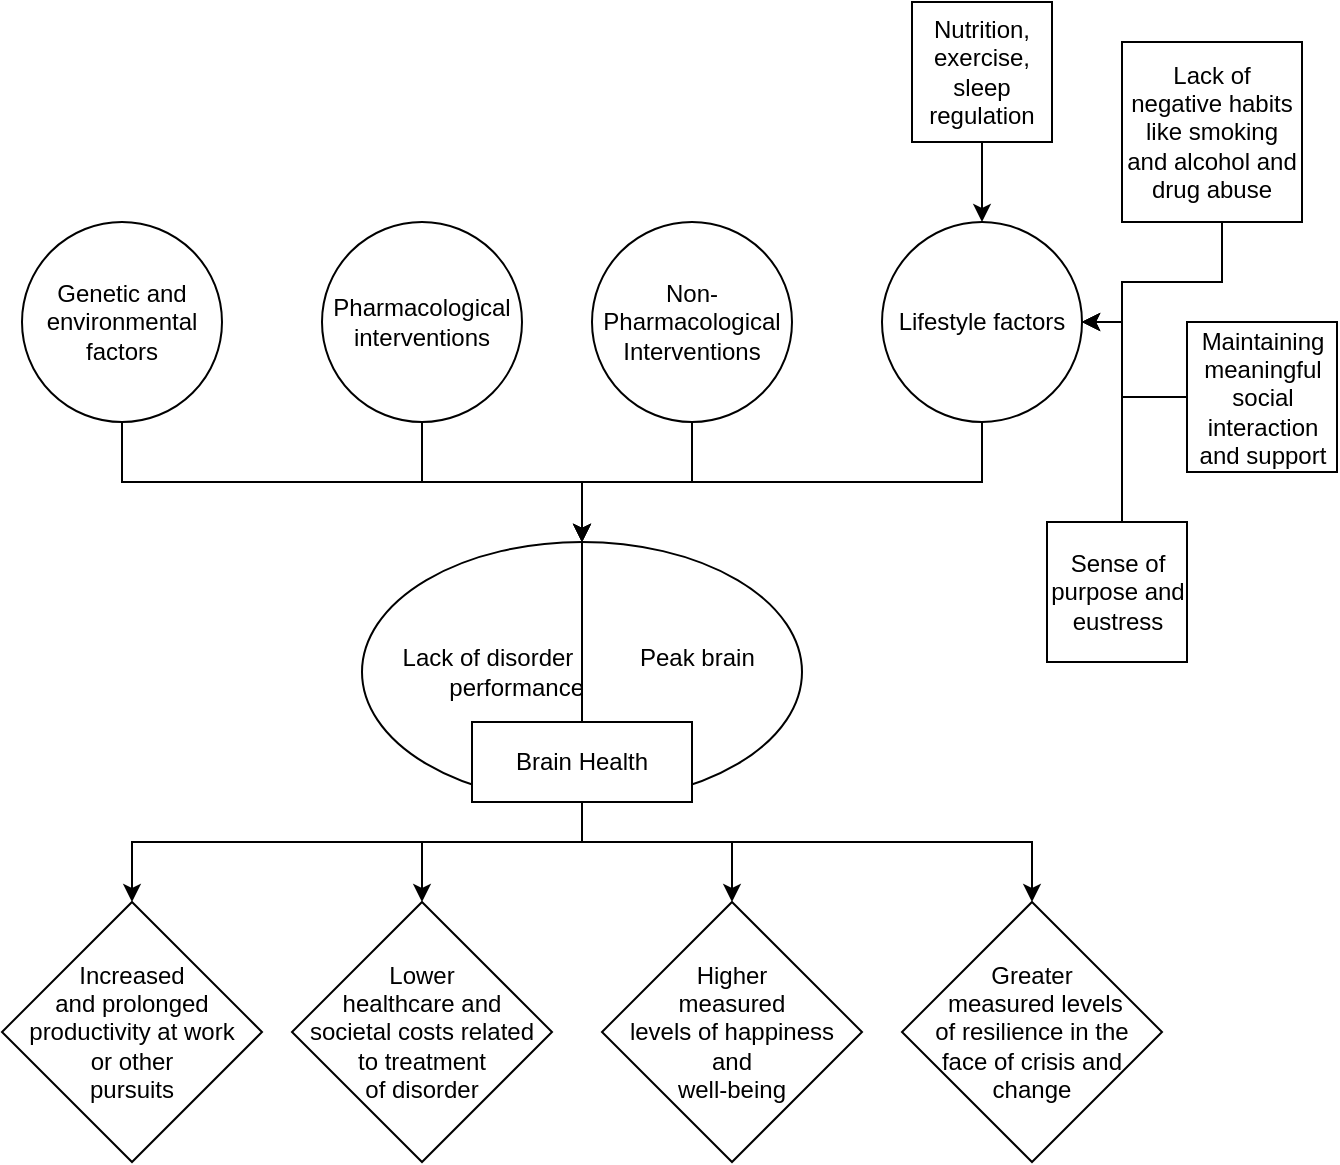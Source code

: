 <mxfile version="20.8.16" type="github">
  <diagram name="Page-1" id="icjVqxEl6QE1_D_8Zwpy">
    <mxGraphModel dx="954" dy="1716" grid="1" gridSize="10" guides="1" tooltips="1" connect="1" arrows="1" fold="1" page="1" pageScale="1" pageWidth="850" pageHeight="1100" math="0" shadow="0">
      <root>
        <mxCell id="0" />
        <mxCell id="1" parent="0" />
        <mxCell id="mWjNH0HdIJz2-ww5PxK--1" value="&lt;div style=&quot;text-align: left;&quot;&gt;&lt;span style=&quot;background-color: initial;&quot;&gt;Lack of disorder&amp;nbsp; &amp;nbsp; &amp;nbsp; &amp;nbsp; &amp;nbsp; &lt;/span&gt;&lt;span style=&quot;background-color: initial;&quot;&gt;Peak b&lt;/span&gt;&lt;span style=&quot;background-color: initial;&quot;&gt;rain&amp;nbsp;&lt;/span&gt;&lt;/div&gt;&lt;div style=&quot;text-align: left;&quot;&gt;&lt;span style=&quot;background-color: initial;&quot;&gt;&lt;span style=&quot;white-space: pre;&quot;&gt; &lt;/span&gt;&lt;span style=&quot;white-space: pre;&quot;&gt; &lt;/span&gt;&lt;span style=&quot;white-space: pre;&quot;&gt; &lt;/span&gt;&lt;span style=&quot;white-space: pre;&quot;&gt; &lt;/span&gt;&amp;nbsp; &amp;nbsp;performance&lt;/span&gt;&lt;/div&gt;" style="ellipse;whiteSpace=wrap;html=1;" parent="1" vertex="1">
          <mxGeometry x="280" y="230" width="220" height="130" as="geometry" />
        </mxCell>
        <mxCell id="mWjNH0HdIJz2-ww5PxK--20" value="" style="edgeStyle=orthogonalEdgeStyle;rounded=0;orthogonalLoop=1;jettySize=auto;html=1;" parent="1" source="mWjNH0HdIJz2-ww5PxK--7" target="mWjNH0HdIJz2-ww5PxK--1" edge="1">
          <mxGeometry relative="1" as="geometry" />
        </mxCell>
        <mxCell id="mWjNH0HdIJz2-ww5PxK--7" value="Pharmacological interventions" style="ellipse;whiteSpace=wrap;html=1;aspect=fixed;" parent="1" vertex="1">
          <mxGeometry x="260" y="70" width="100" height="100" as="geometry" />
        </mxCell>
        <mxCell id="mWjNH0HdIJz2-ww5PxK--21" value="" style="edgeStyle=orthogonalEdgeStyle;rounded=0;orthogonalLoop=1;jettySize=auto;html=1;" parent="1" source="mWjNH0HdIJz2-ww5PxK--8" target="mWjNH0HdIJz2-ww5PxK--1" edge="1">
          <mxGeometry relative="1" as="geometry" />
        </mxCell>
        <mxCell id="mWjNH0HdIJz2-ww5PxK--8" value="Non-Pharmacological Interventions" style="ellipse;whiteSpace=wrap;html=1;aspect=fixed;" parent="1" vertex="1">
          <mxGeometry x="395" y="70" width="100" height="100" as="geometry" />
        </mxCell>
        <mxCell id="mWjNH0HdIJz2-ww5PxK--27" value="" style="edgeStyle=orthogonalEdgeStyle;rounded=0;orthogonalLoop=1;jettySize=auto;html=1;" parent="1" source="mWjNH0HdIJz2-ww5PxK--11" target="mWjNH0HdIJz2-ww5PxK--24" edge="1">
          <mxGeometry relative="1" as="geometry" />
        </mxCell>
        <mxCell id="mWjNH0HdIJz2-ww5PxK--11" value="Nutrition, exercise, sleep regulation" style="whiteSpace=wrap;html=1;aspect=fixed;" parent="1" vertex="1">
          <mxGeometry x="555" y="-40" width="70" height="70" as="geometry" />
        </mxCell>
        <mxCell id="mWjNH0HdIJz2-ww5PxK--26" value="" style="edgeStyle=orthogonalEdgeStyle;rounded=0;orthogonalLoop=1;jettySize=auto;html=1;" parent="1" source="mWjNH0HdIJz2-ww5PxK--23" target="mWjNH0HdIJz2-ww5PxK--1" edge="1">
          <mxGeometry relative="1" as="geometry">
            <Array as="points">
              <mxPoint x="390" y="200" />
            </Array>
          </mxGeometry>
        </mxCell>
        <mxCell id="mWjNH0HdIJz2-ww5PxK--23" value="Genetic and environmental factors" style="ellipse;whiteSpace=wrap;html=1;aspect=fixed;" parent="1" vertex="1">
          <mxGeometry x="110" y="70" width="100" height="100" as="geometry" />
        </mxCell>
        <mxCell id="mWjNH0HdIJz2-ww5PxK--44" value="" style="edgeStyle=orthogonalEdgeStyle;rounded=0;orthogonalLoop=1;jettySize=auto;html=1;entryX=0.5;entryY=0;entryDx=0;entryDy=0;" parent="1" source="mWjNH0HdIJz2-ww5PxK--24" target="mWjNH0HdIJz2-ww5PxK--1" edge="1">
          <mxGeometry relative="1" as="geometry">
            <Array as="points">
              <mxPoint x="390" y="200" />
            </Array>
          </mxGeometry>
        </mxCell>
        <mxCell id="mWjNH0HdIJz2-ww5PxK--24" value="Lifestyle factors" style="ellipse;whiteSpace=wrap;html=1;aspect=fixed;" parent="1" vertex="1">
          <mxGeometry x="540" y="70" width="100" height="100" as="geometry" />
        </mxCell>
        <mxCell id="mWjNH0HdIJz2-ww5PxK--29" value="" style="edgeStyle=orthogonalEdgeStyle;rounded=0;orthogonalLoop=1;jettySize=auto;html=1;exitX=0.5;exitY=1;exitDx=0;exitDy=0;entryX=1;entryY=0.5;entryDx=0;entryDy=0;" parent="1" source="mWjNH0HdIJz2-ww5PxK--28" target="mWjNH0HdIJz2-ww5PxK--24" edge="1">
          <mxGeometry relative="1" as="geometry">
            <mxPoint x="650" y="120" as="targetPoint" />
            <Array as="points">
              <mxPoint x="710" y="100" />
              <mxPoint x="660" y="100" />
              <mxPoint x="660" y="120" />
            </Array>
          </mxGeometry>
        </mxCell>
        <mxCell id="mWjNH0HdIJz2-ww5PxK--28" value="Lack of &lt;br&gt;negative habits like smoking and alcohol and drug abuse" style="whiteSpace=wrap;html=1;aspect=fixed;" parent="1" vertex="1">
          <mxGeometry x="660" y="-20" width="90" height="90" as="geometry" />
        </mxCell>
        <mxCell id="mWjNH0HdIJz2-ww5PxK--31" value="" style="edgeStyle=orthogonalEdgeStyle;rounded=0;orthogonalLoop=1;jettySize=auto;html=1;" parent="1" source="mWjNH0HdIJz2-ww5PxK--30" target="mWjNH0HdIJz2-ww5PxK--24" edge="1">
          <mxGeometry relative="1" as="geometry">
            <Array as="points">
              <mxPoint x="660" y="158" />
              <mxPoint x="660" y="120" />
            </Array>
          </mxGeometry>
        </mxCell>
        <mxCell id="mWjNH0HdIJz2-ww5PxK--30" value="Maintaining meaningful social interaction and support" style="whiteSpace=wrap;html=1;aspect=fixed;" parent="1" vertex="1">
          <mxGeometry x="692.5" y="120" width="75" height="75" as="geometry" />
        </mxCell>
        <mxCell id="mWjNH0HdIJz2-ww5PxK--33" value="" style="edgeStyle=orthogonalEdgeStyle;rounded=0;orthogonalLoop=1;jettySize=auto;html=1;" parent="1" source="mWjNH0HdIJz2-ww5PxK--32" target="mWjNH0HdIJz2-ww5PxK--24" edge="1">
          <mxGeometry relative="1" as="geometry">
            <Array as="points">
              <mxPoint x="660" y="120" />
            </Array>
          </mxGeometry>
        </mxCell>
        <mxCell id="mWjNH0HdIJz2-ww5PxK--32" value="Sense of purpose and eustress" style="whiteSpace=wrap;html=1;aspect=fixed;" parent="1" vertex="1">
          <mxGeometry x="622.5" y="220" width="70" height="70" as="geometry" />
        </mxCell>
        <mxCell id="mWjNH0HdIJz2-ww5PxK--34" value="" style="endArrow=none;html=1;rounded=0;entryX=0.5;entryY=0;entryDx=0;entryDy=0;exitX=0.5;exitY=1;exitDx=0;exitDy=0;startArrow=none;" parent="1" source="mWjNH0HdIJz2-ww5PxK--35" target="mWjNH0HdIJz2-ww5PxK--1" edge="1">
          <mxGeometry width="50" height="50" relative="1" as="geometry">
            <mxPoint x="400" y="360" as="sourcePoint" />
            <mxPoint x="450" y="310" as="targetPoint" />
          </mxGeometry>
        </mxCell>
        <mxCell id="mWjNH0HdIJz2-ww5PxK--36" value="" style="endArrow=none;html=1;rounded=0;entryX=0.5;entryY=0;entryDx=0;entryDy=0;exitX=0.5;exitY=1;exitDx=0;exitDy=0;" parent="1" source="mWjNH0HdIJz2-ww5PxK--1" target="mWjNH0HdIJz2-ww5PxK--35" edge="1">
          <mxGeometry width="50" height="50" relative="1" as="geometry">
            <mxPoint x="390" y="360" as="sourcePoint" />
            <mxPoint x="390" y="230" as="targetPoint" />
          </mxGeometry>
        </mxCell>
        <mxCell id="mWjNH0HdIJz2-ww5PxK--53" value="" style="edgeStyle=orthogonalEdgeStyle;rounded=0;orthogonalLoop=1;jettySize=auto;html=1;" parent="1" source="mWjNH0HdIJz2-ww5PxK--35" target="mWjNH0HdIJz2-ww5PxK--51" edge="1">
          <mxGeometry relative="1" as="geometry">
            <Array as="points">
              <mxPoint x="390" y="380" />
              <mxPoint x="465" y="380" />
            </Array>
          </mxGeometry>
        </mxCell>
        <mxCell id="mWjNH0HdIJz2-ww5PxK--54" style="edgeStyle=orthogonalEdgeStyle;rounded=0;orthogonalLoop=1;jettySize=auto;html=1;" parent="1" source="mWjNH0HdIJz2-ww5PxK--35" target="mWjNH0HdIJz2-ww5PxK--50" edge="1">
          <mxGeometry relative="1" as="geometry">
            <Array as="points">
              <mxPoint x="390" y="380" />
              <mxPoint x="310" y="380" />
            </Array>
          </mxGeometry>
        </mxCell>
        <mxCell id="mWjNH0HdIJz2-ww5PxK--55" style="edgeStyle=orthogonalEdgeStyle;rounded=0;orthogonalLoop=1;jettySize=auto;html=1;entryX=0.5;entryY=0;entryDx=0;entryDy=0;exitX=0.5;exitY=1;exitDx=0;exitDy=0;" parent="1" source="mWjNH0HdIJz2-ww5PxK--35" target="mWjNH0HdIJz2-ww5PxK--52" edge="1">
          <mxGeometry relative="1" as="geometry">
            <mxPoint x="390" y="380" as="sourcePoint" />
            <Array as="points">
              <mxPoint x="390" y="380" />
              <mxPoint x="615" y="380" />
            </Array>
          </mxGeometry>
        </mxCell>
        <mxCell id="mWjNH0HdIJz2-ww5PxK--58" style="edgeStyle=orthogonalEdgeStyle;rounded=0;orthogonalLoop=1;jettySize=auto;html=1;entryX=0.5;entryY=0;entryDx=0;entryDy=0;" parent="1" source="mWjNH0HdIJz2-ww5PxK--35" target="mWjNH0HdIJz2-ww5PxK--45" edge="1">
          <mxGeometry relative="1" as="geometry">
            <Array as="points">
              <mxPoint x="390" y="380" />
              <mxPoint x="165" y="380" />
            </Array>
          </mxGeometry>
        </mxCell>
        <mxCell id="mWjNH0HdIJz2-ww5PxK--35" value="Brain Health" style="rounded=0;whiteSpace=wrap;html=1;" parent="1" vertex="1">
          <mxGeometry x="335" y="320" width="110" height="40" as="geometry" />
        </mxCell>
        <mxCell id="mWjNH0HdIJz2-ww5PxK--45" value="Increased &lt;br&gt;and prolonged&lt;br&gt;productivity at work &lt;br&gt;or other &lt;br&gt;pursuits" style="rhombus;whiteSpace=wrap;html=1;" parent="1" vertex="1">
          <mxGeometry x="100" y="410" width="130" height="130" as="geometry" />
        </mxCell>
        <mxCell id="mWjNH0HdIJz2-ww5PxK--50" value="Lower &lt;br&gt;healthcare and &lt;br&gt;societal costs related &lt;br&gt;to treatment &lt;br&gt;of disorder" style="rhombus;whiteSpace=wrap;html=1;" parent="1" vertex="1">
          <mxGeometry x="245" y="410" width="130" height="130" as="geometry" />
        </mxCell>
        <mxCell id="mWjNH0HdIJz2-ww5PxK--51" value="Higher &lt;br&gt;measured &lt;br&gt;levels of happiness &lt;br&gt;and &lt;br&gt;well-being" style="rhombus;whiteSpace=wrap;html=1;" parent="1" vertex="1">
          <mxGeometry x="400" y="410" width="130" height="130" as="geometry" />
        </mxCell>
        <mxCell id="mWjNH0HdIJz2-ww5PxK--52" value="Greater &lt;br&gt;&amp;nbsp;measured levels &lt;br&gt;of resilience in the &lt;br&gt;face of crisis and&lt;br&gt;change" style="rhombus;whiteSpace=wrap;html=1;" parent="1" vertex="1">
          <mxGeometry x="550" y="410" width="130" height="130" as="geometry" />
        </mxCell>
      </root>
    </mxGraphModel>
  </diagram>
</mxfile>
